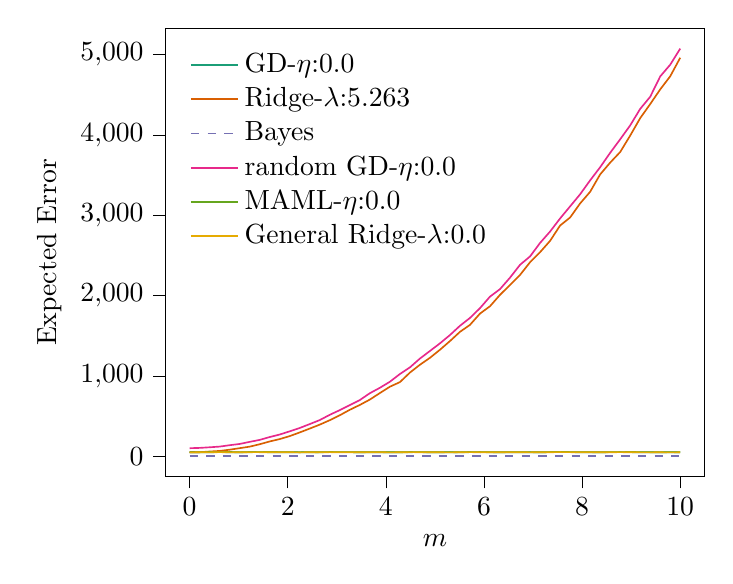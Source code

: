 % This file was created with tikzplotlib v0.10.1.
\begin{tikzpicture}

\definecolor{chocolate217952}{RGB}{217,95,2}
\definecolor{darkcyan27158119}{RGB}{27,158,119}
\definecolor{darkgray176}{RGB}{176,176,176}
\definecolor{deeppink23141138}{RGB}{231,41,138}
\definecolor{lightslategray117112179}{RGB}{117,112,179}
\definecolor{olivedrab10216630}{RGB}{102,166,30}
\definecolor{orange2301712}{RGB}{230,171,2}

\begin{axis}[
legend cell align={left},
legend style={
  fill opacity=0.8,
  draw opacity=1,
  text opacity=1,
  at={(0.03,0.97)},
  anchor=north west,
  draw=none
},
tick align=outside,
tick pos=left,
x grid style={darkgray176},
xlabel={\(\displaystyle m\)},
xmin=-0.5, xmax=10.5,
xtick style={color=black},
y grid style={darkgray176},
ylabel={Expected Error},
ymin=-252.77, ymax=5330.16,
ytick style={color=black}
]
\addplot [semithick, darkcyan27158119]
table {%
0 49.173
0.204 50.37
0.408 49.631
0.612 52.488
0.816 49.749
1.02 50.014
1.224 52.476
1.429 51.78
1.633 50.586
1.837 50.62
2.041 50.729
2.245 48.447
2.449 51.568
2.653 50.228
2.857 51.977
3.061 50.938
3.265 51.389
3.469 49.948
3.673 50.52
3.878 50.648
4.082 49.315
4.286 50.334
4.49 52.249
4.694 51.34
4.898 49.895
5.102 50.536
5.306 48.852
5.51 51.566
5.714 52.178
5.918 50.872
6.122 51.338
6.327 49.97
6.531 50.484
6.735 50.255
6.939 49.718
7.143 50.485
7.347 51.108
7.551 53.017
7.755 51.943
7.959 49.879
8.163 50.609
8.367 50.182
8.571 51.368
8.776 52.122
8.98 51.181
9.184 49.705
9.388 49.682
9.592 50.051
9.796 49.28
10 50.031
};
\addlegendentry{GD-$\eta$:0.0}
\addplot [semithick, chocolate217952]
table {%
0 49.602
0.204 50.859
0.408 59.141
0.612 66.234
0.816 81.833
1.02 100.747
1.224 119.658
1.429 149.758
1.633 184.617
1.837 214.082
2.041 251.143
2.245 296.963
2.449 344.974
2.653 394.145
2.857 449.258
3.061 510.554
3.265 578.894
3.469 639.072
3.673 705.826
3.878 787.171
4.082 866.217
4.286 923.082
4.49 1041.865
4.694 1139.486
4.898 1225.559
5.102 1326.082
5.306 1434.178
5.51 1549.166
5.714 1636.026
5.918 1776.489
6.122 1868.046
6.327 2010.468
6.531 2132.778
6.735 2258.244
6.939 2416.544
7.143 2541.272
7.347 2682.334
7.551 2873.118
7.755 2973.149
7.959 3147.992
8.163 3292.971
8.367 3509.284
8.571 3656.131
8.776 3788.506
8.98 3993.435
9.184 4210.494
9.388 4385.894
9.592 4568.432
9.796 4732.075
10 4962.615
};
\addlegendentry{Ridge-$\lambda$:5.263}
\addplot [semithick, lightslategray117112179, dashed]
table {%
0 1.0
0.204 1.0
0.408 1.0
0.612 1.0
0.816 1.0
1.02 1.0
1.224 1.0
1.429 1.0
1.633 1.0
1.837 1.0
2.041 1.0
2.245 1.0
2.449 1.0
2.653 1.0
2.857 1.0
3.061 1.0
3.265 1.0
3.469 1.0
3.673 1.0
3.878 1.0
4.082 1.0
4.286 1.0
4.49 1.0
4.694 1.0
4.898 1.0
5.102 1.0
5.306 1.0
5.51 1.0
5.714 1.0
5.918 1.0
6.122 1.0
6.327 1.0
6.531 1.0
6.735 1.0
6.939 1.0
7.143 1.0
7.347 1.0
7.551 1.0
7.755 1.0
7.959 1.0
8.163 1.0
8.367 1.0
8.571 1.0
8.776 1.0
8.98 1.0
9.184 1.0
9.388 1.0
9.592 1.0
9.796 1.0
10 1.0
};
\addlegendentry{Bayes}
\addplot [semithick, deeppink23141138]
table {%
0 100.339
0.204 104.162
0.408 111.706
0.612 120.356
0.816 137.769
1.02 153.121
1.224 179.286
1.429 204.161
1.633 239.436
1.837 270.781
2.041 310.779
2.245 352.412
2.449 400.889
2.653 450.887
2.857 516.451
3.061 574.677
3.265 637.205
3.469 699.926
3.673 785.128
3.878 852.656
4.082 927.987
4.286 1024.188
4.49 1106.755
4.694 1216.479
4.898 1311.101
5.102 1405.822
5.306 1509.41
5.51 1624.683
5.714 1722.462
5.918 1844.269
6.122 1987.836
6.327 2081.761
6.531 2224.822
6.735 2384.31
6.939 2488.799
7.143 2656.639
7.347 2798.308
7.551 2961.256
7.755 3111.687
7.959 3262.135
8.163 3435.45
8.367 3598.714
8.571 3777.995
8.776 3947.217
8.98 4120.358
9.184 4325.98
9.388 4476.8
9.592 4730.072
9.796 4876.091
10 5076.39
};
\addlegendentry{random GD-$\eta$:0.0}
\addplot [semithick, olivedrab10216630]
table {%
0 49.183
0.204 50.796
0.408 52.268
0.612 51.07
0.816 52.959
1.02 48.638
1.224 50.743
1.429 51.289
1.633 53.47
1.837 51.602
2.041 50.963
2.245 51.965
2.449 50.632
2.653 50.935
2.857 52.13
3.061 51.788
3.265 51.603
3.469 49.63
3.673 51.857
3.878 51.375
4.082 49.703
4.286 50.702
4.49 50.45
4.694 52.052
4.898 50.262
5.102 49.889
5.306 52.061
5.51 48.718
5.714 51.161
5.918 52.149
6.122 50.046
6.327 50.032
6.531 51.664
6.735 50.951
6.939 51.664
7.143 48.884
7.347 52.191
7.551 53.026
7.755 51.355
7.959 50.967
8.163 51.33
8.367 49.488
8.571 51.188
8.776 51.043
8.98 53.024
9.184 51.276
9.388 50.878
9.592 48.736
9.796 51.954
10 49.253
};
\addlegendentry{MAML-$\eta$:0.0}
\addplot [semithick, orange2301712]
table {%
0 48.266
0.204 49.473
0.408 48.729
0.612 51.514
0.816 48.82
1.02 49.101
1.224 51.489
1.429 50.836
1.633 49.66
1.837 49.671
2.041 49.803
2.245 47.541
2.449 50.627
2.653 49.313
2.857 50.999
3.061 50.024
3.265 50.453
3.469 48.998
3.673 49.602
3.878 49.705
4.082 48.411
4.286 49.406
4.49 51.276
4.694 50.409
4.898 48.978
5.102 49.603
5.306 47.946
5.51 50.618
5.714 51.225
5.918 49.941
6.122 50.374
6.327 49.054
6.531 49.569
6.735 49.355
6.939 48.814
7.143 49.544
7.347 50.154
7.551 52.034
7.755 51.011
7.959 48.973
8.163 49.652
8.367 49.259
8.571 50.438
8.776 51.135
8.98 50.231
9.184 48.78
9.388 48.763
9.592 49.131
9.796 48.385
10 49.112
};
\addlegendentry{General Ridge-$\lambda$:0.0}
\end{axis}

\end{tikzpicture}

